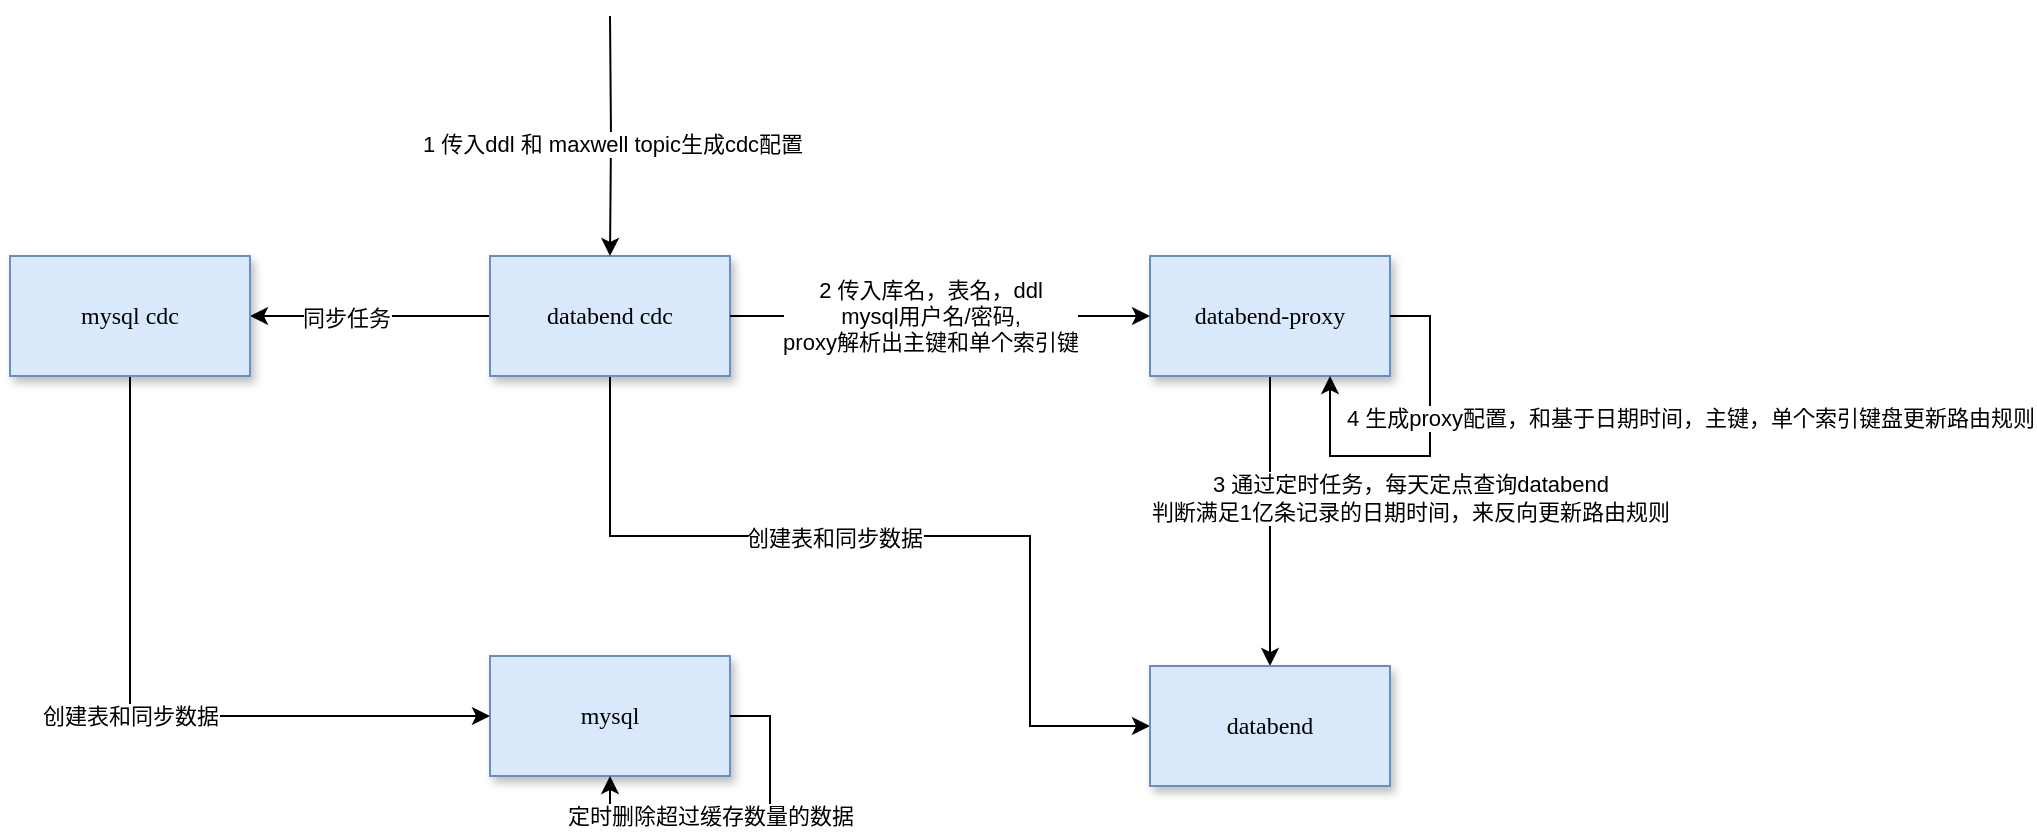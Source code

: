 <mxfile version="28.0.6">
  <diagram name="第 1 页" id="ybSWev30SjwJqXHt9w0i">
    <mxGraphModel dx="1234" dy="763" grid="1" gridSize="10" guides="1" tooltips="1" connect="1" arrows="1" fold="1" page="1" pageScale="1" pageWidth="1654" pageHeight="1169" math="0" shadow="0">
      <root>
        <mxCell id="0" />
        <mxCell id="1" parent="0" />
        <mxCell id="aLZACTp-3pR5Ggs5oU1X-17" style="edgeStyle=orthogonalEdgeStyle;rounded=0;orthogonalLoop=1;jettySize=auto;html=1;exitX=0.5;exitY=1;exitDx=0;exitDy=0;entryX=0;entryY=0.5;entryDx=0;entryDy=0;" parent="1" source="aLZACTp-3pR5Ggs5oU1X-1" target="aLZACTp-3pR5Ggs5oU1X-4" edge="1">
          <mxGeometry relative="1" as="geometry">
            <Array as="points">
              <mxPoint x="460" y="480" />
              <mxPoint x="670" y="480" />
              <mxPoint x="670" y="575" />
            </Array>
          </mxGeometry>
        </mxCell>
        <mxCell id="aLZACTp-3pR5Ggs5oU1X-19" value="创建表和同步数据" style="edgeLabel;html=1;align=center;verticalAlign=middle;resizable=0;points=[];" parent="aLZACTp-3pR5Ggs5oU1X-17" vertex="1" connectable="0">
          <mxGeometry x="-0.118" y="-1" relative="1" as="geometry">
            <mxPoint x="-4" as="offset" />
          </mxGeometry>
        </mxCell>
        <mxCell id="mrwGV0TSwpKSy3WsaggI-4" style="edgeStyle=orthogonalEdgeStyle;rounded=0;orthogonalLoop=1;jettySize=auto;html=1;exitX=0;exitY=0.5;exitDx=0;exitDy=0;" edge="1" parent="1" source="aLZACTp-3pR5Ggs5oU1X-1" target="mrwGV0TSwpKSy3WsaggI-3">
          <mxGeometry relative="1" as="geometry" />
        </mxCell>
        <mxCell id="mrwGV0TSwpKSy3WsaggI-5" value="同步任务" style="edgeLabel;html=1;align=center;verticalAlign=middle;resizable=0;points=[];" vertex="1" connectable="0" parent="mrwGV0TSwpKSy3WsaggI-4">
          <mxGeometry x="0.2" y="1" relative="1" as="geometry">
            <mxPoint as="offset" />
          </mxGeometry>
        </mxCell>
        <mxCell id="aLZACTp-3pR5Ggs5oU1X-1" value="databend cdc" style="rounded=0;whiteSpace=wrap;html=1;fillColor=#dae8fc;strokeColor=#6c8ebf;shadow=1;fontFamily=Tahoma;" parent="1" vertex="1">
          <mxGeometry x="400" y="340" width="120" height="60" as="geometry" />
        </mxCell>
        <mxCell id="aLZACTp-3pR5Ggs5oU1X-11" style="edgeStyle=orthogonalEdgeStyle;rounded=0;orthogonalLoop=1;jettySize=auto;html=1;exitX=0.5;exitY=1;exitDx=0;exitDy=0;entryX=0.5;entryY=0;entryDx=0;entryDy=0;" parent="1" source="aLZACTp-3pR5Ggs5oU1X-2" target="aLZACTp-3pR5Ggs5oU1X-4" edge="1">
          <mxGeometry relative="1" as="geometry" />
        </mxCell>
        <mxCell id="aLZACTp-3pR5Ggs5oU1X-12" value="3 通过定时任务，每天定点查询databend&lt;div&gt;判断满足1亿条记录的日期时间，来反向更新路由规则&lt;/div&gt;" style="edgeLabel;html=1;align=center;verticalAlign=middle;resizable=0;points=[];" parent="aLZACTp-3pR5Ggs5oU1X-11" vertex="1" connectable="0">
          <mxGeometry x="-0.159" y="3" relative="1" as="geometry">
            <mxPoint x="67" as="offset" />
          </mxGeometry>
        </mxCell>
        <mxCell id="aLZACTp-3pR5Ggs5oU1X-2" value="databend-proxy" style="rounded=0;whiteSpace=wrap;html=1;fillColor=#dae8fc;strokeColor=#6c8ebf;shadow=1;fontFamily=Tahoma;" parent="1" vertex="1">
          <mxGeometry x="730" y="340" width="120" height="60" as="geometry" />
        </mxCell>
        <mxCell id="aLZACTp-3pR5Ggs5oU1X-4" value="databend" style="rounded=0;whiteSpace=wrap;html=1;fillColor=#dae8fc;strokeColor=#6c8ebf;shadow=1;fontFamily=Tahoma;" parent="1" vertex="1">
          <mxGeometry x="730" y="545" width="120" height="60" as="geometry" />
        </mxCell>
        <mxCell id="aLZACTp-3pR5Ggs5oU1X-6" style="edgeStyle=orthogonalEdgeStyle;rounded=0;orthogonalLoop=1;jettySize=auto;html=1;entryX=0.5;entryY=0;entryDx=0;entryDy=0;" parent="1" target="aLZACTp-3pR5Ggs5oU1X-1" edge="1">
          <mxGeometry relative="1" as="geometry">
            <mxPoint x="460" y="220" as="sourcePoint" />
          </mxGeometry>
        </mxCell>
        <mxCell id="aLZACTp-3pR5Ggs5oU1X-7" value="1 传入ddl 和 maxwell topic生成cdc配置" style="edgeLabel;html=1;align=center;verticalAlign=middle;resizable=0;points=[];" parent="aLZACTp-3pR5Ggs5oU1X-6" vertex="1" connectable="0">
          <mxGeometry x="0.067" y="1" relative="1" as="geometry">
            <mxPoint as="offset" />
          </mxGeometry>
        </mxCell>
        <mxCell id="aLZACTp-3pR5Ggs5oU1X-8" style="edgeStyle=orthogonalEdgeStyle;rounded=0;orthogonalLoop=1;jettySize=auto;html=1;exitX=1;exitY=0.5;exitDx=0;exitDy=0;" parent="1" target="aLZACTp-3pR5Ggs5oU1X-2" edge="1" source="aLZACTp-3pR5Ggs5oU1X-1">
          <mxGeometry relative="1" as="geometry">
            <mxPoint x="790" y="220" as="sourcePoint" />
          </mxGeometry>
        </mxCell>
        <mxCell id="aLZACTp-3pR5Ggs5oU1X-10" value="2 传入库名，表名，ddl&lt;div&gt;mysql用户名/密码,&lt;div&gt;proxy解析出主键和单个索引键&lt;/div&gt;&lt;/div&gt;" style="edgeLabel;html=1;align=center;verticalAlign=middle;resizable=0;points=[];" parent="aLZACTp-3pR5Ggs5oU1X-8" vertex="1" connectable="0">
          <mxGeometry x="0.207" y="2" relative="1" as="geometry">
            <mxPoint x="-27" y="2" as="offset" />
          </mxGeometry>
        </mxCell>
        <mxCell id="aLZACTp-3pR5Ggs5oU1X-13" style="edgeStyle=orthogonalEdgeStyle;rounded=0;orthogonalLoop=1;jettySize=auto;html=1;exitX=1;exitY=0.5;exitDx=0;exitDy=0;" parent="1" source="aLZACTp-3pR5Ggs5oU1X-2" edge="1">
          <mxGeometry relative="1" as="geometry">
            <mxPoint x="820" y="400" as="targetPoint" />
            <Array as="points">
              <mxPoint x="870" y="370" />
              <mxPoint x="870" y="440" />
              <mxPoint x="820" y="440" />
            </Array>
          </mxGeometry>
        </mxCell>
        <mxCell id="aLZACTp-3pR5Ggs5oU1X-14" value="4 生成proxy配置，和基于日期时间，主键，单个索引键盘更新路由规则" style="edgeLabel;html=1;align=center;verticalAlign=middle;resizable=0;points=[];" parent="aLZACTp-3pR5Ggs5oU1X-13" vertex="1" connectable="0">
          <mxGeometry x="-0.14" y="-3" relative="1" as="geometry">
            <mxPoint x="133" y="-7" as="offset" />
          </mxGeometry>
        </mxCell>
        <mxCell id="aLZACTp-3pR5Ggs5oU1X-15" value="mysql" style="rounded=0;whiteSpace=wrap;html=1;fillColor=#dae8fc;strokeColor=#6c8ebf;shadow=1;fontFamily=Tahoma;" parent="1" vertex="1">
          <mxGeometry x="400" y="540" width="120" height="60" as="geometry" />
        </mxCell>
        <mxCell id="mrwGV0TSwpKSy3WsaggI-1" style="edgeStyle=orthogonalEdgeStyle;rounded=0;orthogonalLoop=1;jettySize=auto;html=1;exitX=1;exitY=0.5;exitDx=0;exitDy=0;entryX=0.5;entryY=1;entryDx=0;entryDy=0;" edge="1" parent="1" source="aLZACTp-3pR5Ggs5oU1X-15" target="aLZACTp-3pR5Ggs5oU1X-15">
          <mxGeometry relative="1" as="geometry" />
        </mxCell>
        <mxCell id="mrwGV0TSwpKSy3WsaggI-2" value="定时删除超过缓存数量的数据" style="edgeLabel;html=1;align=center;verticalAlign=middle;resizable=0;points=[];" vertex="1" connectable="0" parent="mrwGV0TSwpKSy3WsaggI-1">
          <mxGeometry x="0.176" relative="1" as="geometry">
            <mxPoint as="offset" />
          </mxGeometry>
        </mxCell>
        <mxCell id="mrwGV0TSwpKSy3WsaggI-6" style="edgeStyle=orthogonalEdgeStyle;rounded=0;orthogonalLoop=1;jettySize=auto;html=1;exitX=0.5;exitY=1;exitDx=0;exitDy=0;entryX=0;entryY=0.5;entryDx=0;entryDy=0;" edge="1" parent="1" source="mrwGV0TSwpKSy3WsaggI-3" target="aLZACTp-3pR5Ggs5oU1X-15">
          <mxGeometry relative="1" as="geometry" />
        </mxCell>
        <mxCell id="mrwGV0TSwpKSy3WsaggI-7" value="创建表和同步数据" style="edgeLabel;html=1;align=center;verticalAlign=middle;resizable=0;points=[];" vertex="1" connectable="0" parent="mrwGV0TSwpKSy3WsaggI-6">
          <mxGeometry x="-0.028" relative="1" as="geometry">
            <mxPoint as="offset" />
          </mxGeometry>
        </mxCell>
        <mxCell id="mrwGV0TSwpKSy3WsaggI-3" value="mysql cdc" style="rounded=0;whiteSpace=wrap;html=1;fillColor=#dae8fc;strokeColor=#6c8ebf;shadow=1;fontFamily=Tahoma;" vertex="1" parent="1">
          <mxGeometry x="160" y="340" width="120" height="60" as="geometry" />
        </mxCell>
      </root>
    </mxGraphModel>
  </diagram>
</mxfile>
